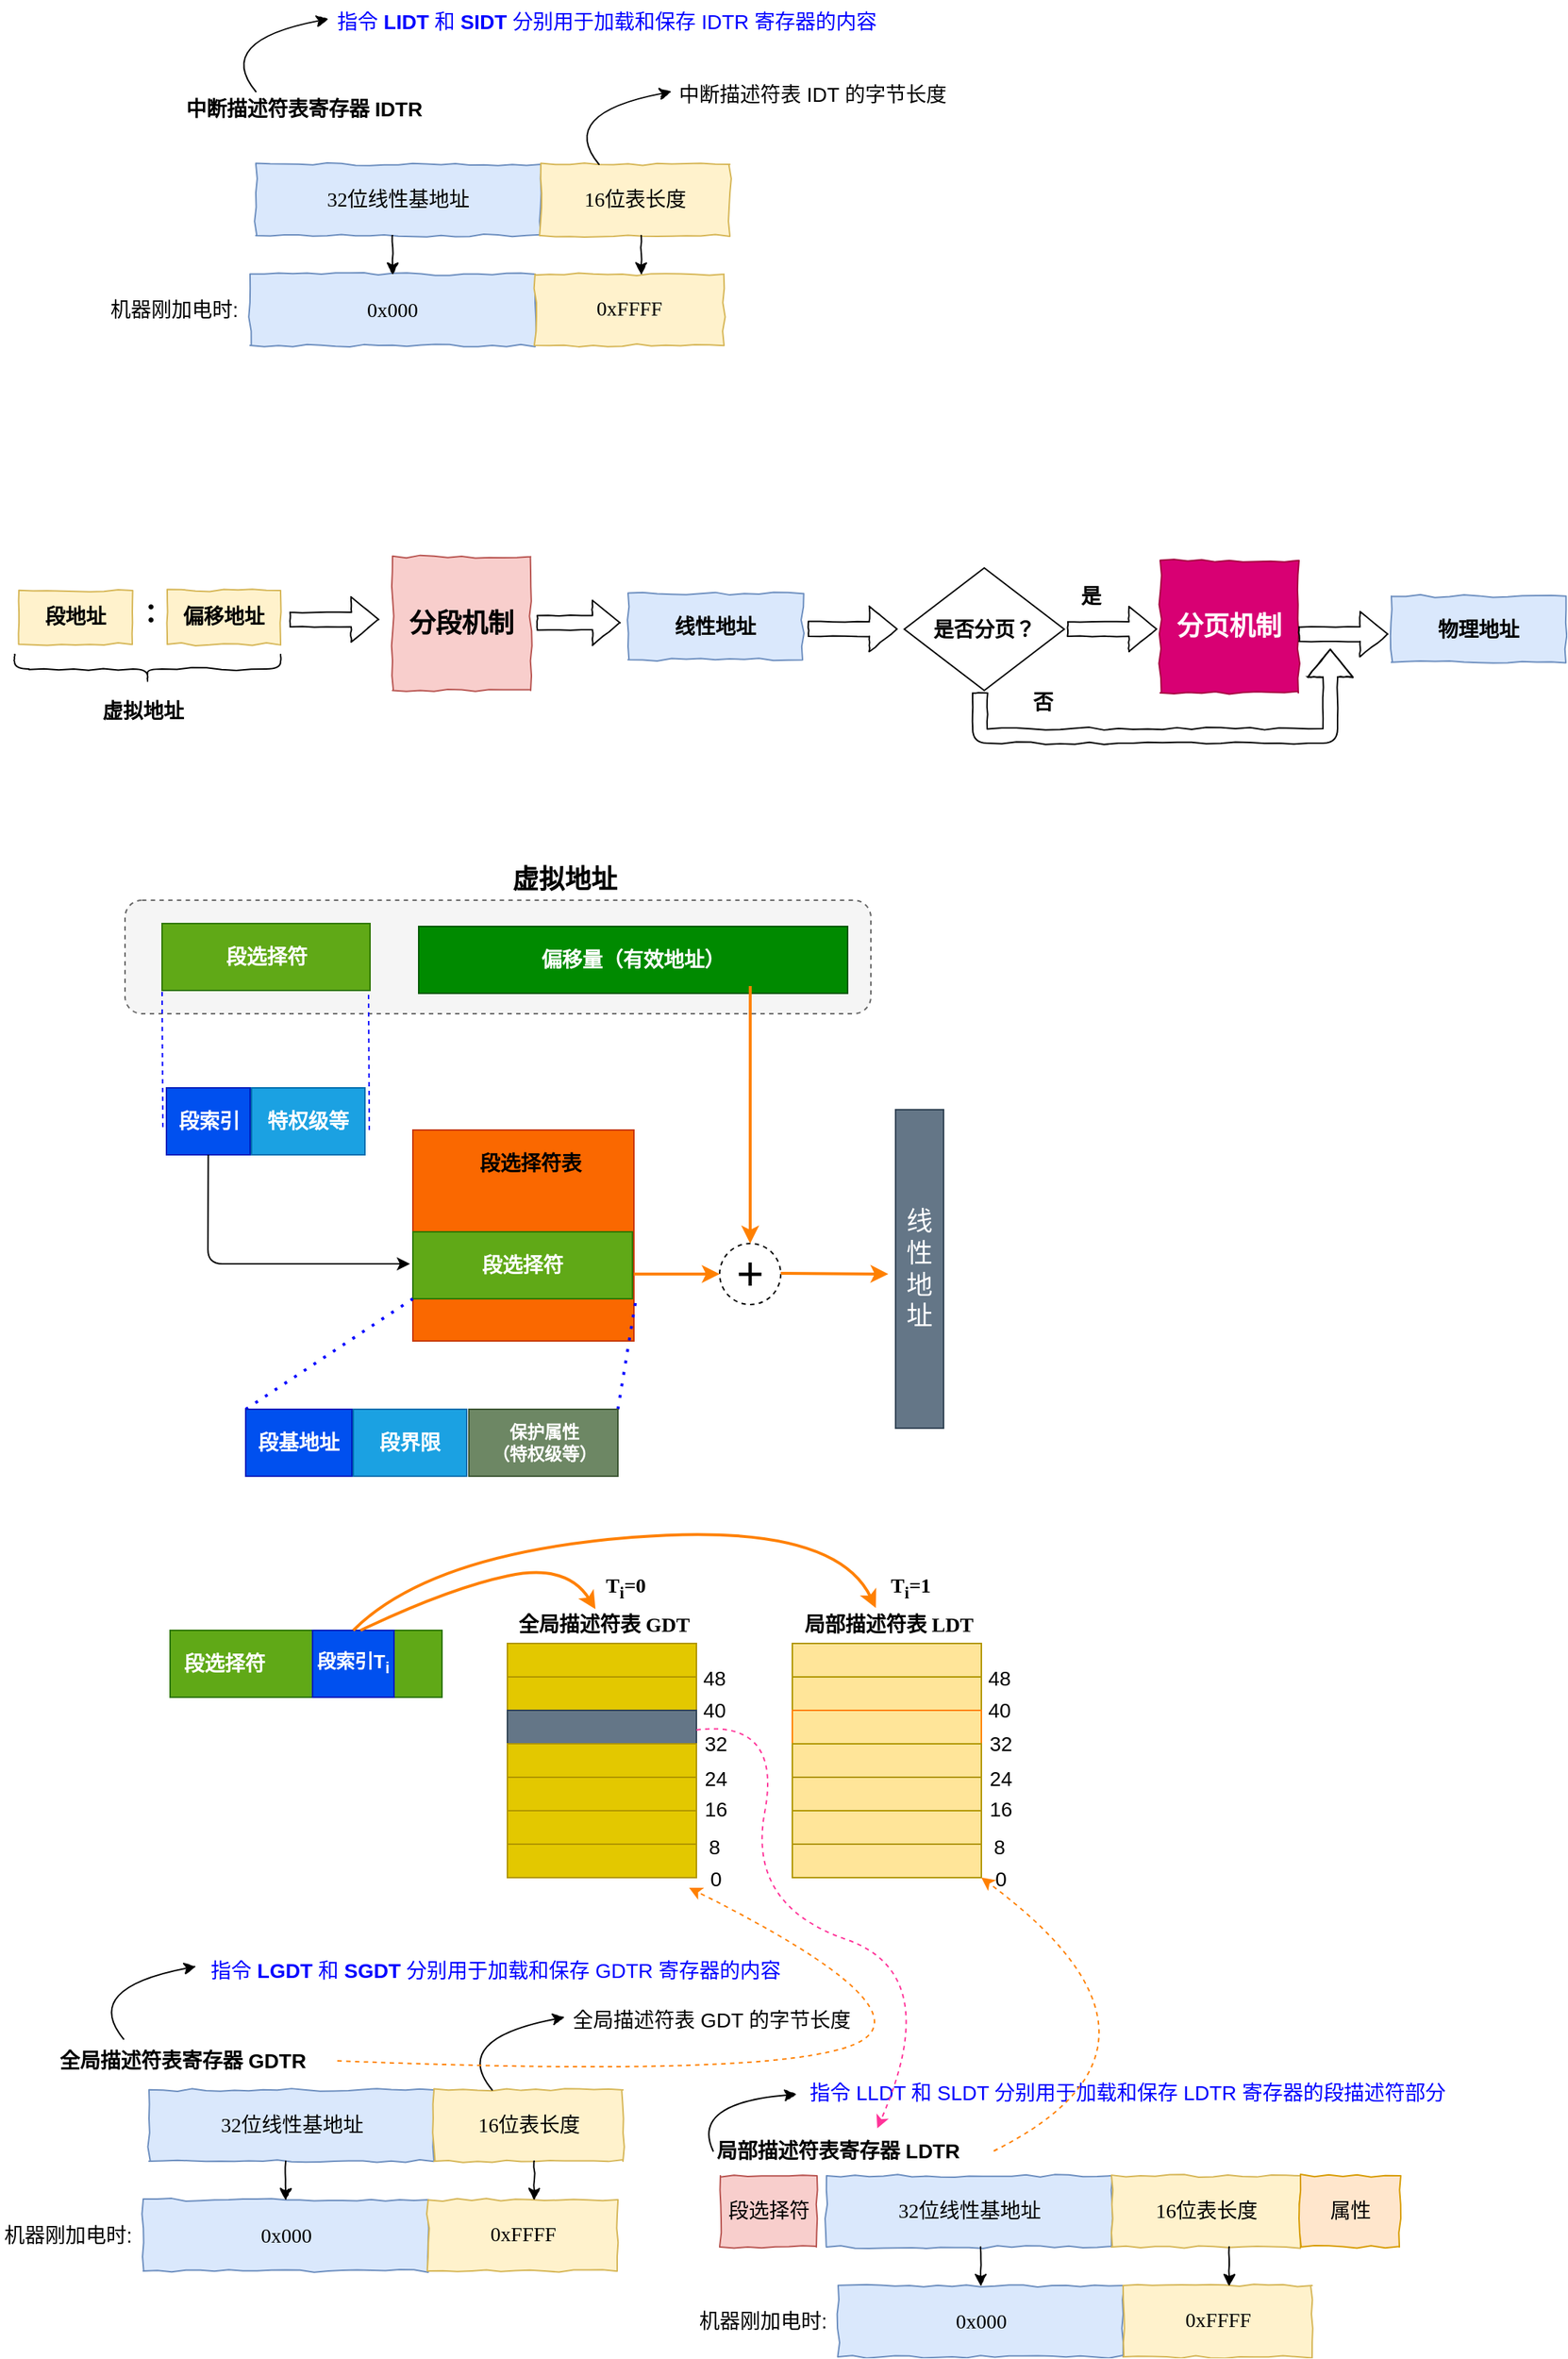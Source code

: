 <mxfile version="17.4.2" type="device" pages="4"><diagram id="fW_q-VKaLqbJGG6nzsyR" name="分页与分段"><mxGraphModel dx="1424" dy="646" grid="0" gridSize="10" guides="1" tooltips="1" connect="1" arrows="1" fold="1" page="0" pageScale="1" pageWidth="827" pageHeight="1169" background="none" math="0" shadow="0"><root><mxCell id="0"/><mxCell id="1" parent="0"/><mxCell id="64InBYgFEIuavAzQq1JB-12" value="&lt;font style=&quot;font-size: 14px&quot; face=&quot;Comic Sans MS&quot;&gt;32位线性基地址&lt;/font&gt;" style="rounded=0;whiteSpace=wrap;html=1;fillColor=#dae8fc;strokeColor=#6c8ebf;comic=1;" parent="1" vertex="1"><mxGeometry x="166" y="413" width="196" height="49" as="geometry"/></mxCell><mxCell id="64InBYgFEIuavAzQq1JB-13" value="&lt;span style=&quot;font-size: 14px&quot;&gt;&lt;b&gt;中断描述符表寄存器 IDTR&lt;/b&gt;&lt;/span&gt;" style="text;whiteSpace=wrap;html=1;" parent="1" vertex="1"><mxGeometry x="116" y="360" width="193" height="30" as="geometry"/></mxCell><mxCell id="64InBYgFEIuavAzQq1JB-14" value="&lt;font style=&quot;font-size: 14px&quot; face=&quot;Comic Sans MS&quot;&gt;16位表长度&lt;/font&gt;" style="rounded=0;whiteSpace=wrap;html=1;fillColor=#fff2cc;strokeColor=#d6b656;comic=1;" parent="1" vertex="1"><mxGeometry x="362" y="413" width="130" height="49" as="geometry"/></mxCell><mxCell id="64InBYgFEIuavAzQq1JB-15" value="" style="endArrow=classic;html=1;curved=1;comic=1;" parent="1" edge="1"><mxGeometry width="50" height="50" relative="1" as="geometry"><mxPoint x="402" y="413" as="sourcePoint"/><mxPoint x="452" y="363" as="targetPoint"/><Array as="points"><mxPoint x="373" y="378"/></Array></mxGeometry></mxCell><mxCell id="64InBYgFEIuavAzQq1JB-16" value="&lt;font style=&quot;font-size: 14px&quot;&gt;中断描述符表 IDT 的字节长度&lt;/font&gt;" style="text;whiteSpace=wrap;html=1;" parent="1" vertex="1"><mxGeometry x="455" y="350" width="243" height="34" as="geometry"/></mxCell><mxCell id="64InBYgFEIuavAzQq1JB-17" value="&lt;span style=&quot;font-size: 14px&quot;&gt;&lt;font face=&quot;Comic Sans MS&quot;&gt;0x000&lt;/font&gt;&lt;/span&gt;" style="rounded=0;whiteSpace=wrap;html=1;fillColor=#dae8fc;strokeColor=#6c8ebf;comic=1;" parent="1" vertex="1"><mxGeometry x="162" y="488.5" width="196" height="49" as="geometry"/></mxCell><mxCell id="64InBYgFEIuavAzQq1JB-18" value="&lt;font style=&quot;font-size: 14px&quot; face=&quot;Comic Sans MS&quot;&gt;0xFFFF&lt;/font&gt;" style="rounded=0;whiteSpace=wrap;html=1;fillColor=#fff2cc;strokeColor=#d6b656;comic=1;" parent="1" vertex="1"><mxGeometry x="358" y="488.5" width="130" height="49" as="geometry"/></mxCell><mxCell id="64InBYgFEIuavAzQq1JB-19" value="&lt;font style=&quot;font-size: 14px&quot;&gt;机器刚加电时:&amp;nbsp;&lt;/font&gt;" style="text;whiteSpace=wrap;html=1;" parent="1" vertex="1"><mxGeometry x="64" y="498" width="98" height="30" as="geometry"/></mxCell><mxCell id="64InBYgFEIuavAzQq1JB-20" value="&lt;font color=&quot;#0000ff&quot;&gt;&lt;span style=&quot;font-size: 14px&quot;&gt;指令 &lt;b&gt;LIDT&lt;/b&gt; 和 &lt;b&gt;SIDT &lt;/b&gt;分别用于加载和保存 IDTR 寄存器的内容&lt;/span&gt;&lt;/font&gt;" style="text;whiteSpace=wrap;html=1;" parent="1" vertex="1"><mxGeometry x="220" y="300" width="465" height="30" as="geometry"/></mxCell><mxCell id="64InBYgFEIuavAzQq1JB-21" value="" style="endArrow=classic;html=1;comic=1;" parent="1" edge="1"><mxGeometry width="50" height="50" relative="1" as="geometry"><mxPoint x="260" y="462" as="sourcePoint"/><mxPoint x="260" y="489" as="targetPoint"/></mxGeometry></mxCell><mxCell id="64InBYgFEIuavAzQq1JB-22" value="" style="endArrow=classic;html=1;comic=1;" parent="1" edge="1"><mxGeometry width="50" height="50" relative="1" as="geometry"><mxPoint x="431" y="462" as="sourcePoint"/><mxPoint x="431" y="489" as="targetPoint"/></mxGeometry></mxCell><mxCell id="64InBYgFEIuavAzQq1JB-24" value="" style="endArrow=classic;html=1;curved=1;comic=1;" parent="1" edge="1"><mxGeometry width="50" height="50" relative="1" as="geometry"><mxPoint x="166" y="363" as="sourcePoint"/><mxPoint x="216" y="313" as="targetPoint"/><Array as="points"><mxPoint x="137" y="328"/></Array></mxGeometry></mxCell><mxCell id="64InBYgFEIuavAzQq1JB-25" value="&lt;font face=&quot;Comic Sans MS&quot; style=&quot;font-size: 14px&quot;&gt;&lt;b&gt;段地址&lt;/b&gt;&lt;/font&gt;" style="rounded=0;whiteSpace=wrap;html=1;fillColor=#fff2cc;strokeColor=#d6b656;comic=1;" parent="1" vertex="1"><mxGeometry x="3" y="706" width="78" height="37" as="geometry"/></mxCell><mxCell id="64InBYgFEIuavAzQq1JB-26" value="&lt;font face=&quot;Comic Sans MS&quot; style=&quot;font-size: 14px&quot;&gt;&lt;b&gt;偏移地址&lt;/b&gt;&lt;/font&gt;" style="rounded=0;whiteSpace=wrap;html=1;fillColor=#fff2cc;strokeColor=#d6b656;comic=1;" parent="1" vertex="1"><mxGeometry x="105" y="706" width="78" height="37" as="geometry"/></mxCell><mxCell id="64InBYgFEIuavAzQq1JB-27" value="&lt;b&gt;&lt;font style=&quot;font-size: 18px&quot;&gt;：&lt;/font&gt;&lt;/b&gt;" style="text;html=1;align=center;verticalAlign=middle;resizable=0;points=[];autosize=1;comic=1;" parent="1" vertex="1"><mxGeometry x="79" y="713.5" width="28" height="19" as="geometry"/></mxCell><mxCell id="64InBYgFEIuavAzQq1JB-28" value="" style="shape=curlyBracket;whiteSpace=wrap;html=1;rounded=1;rotation=-90;comic=1;" parent="1" vertex="1"><mxGeometry x="81.5" y="668.5" width="20" height="183" as="geometry"/></mxCell><mxCell id="64InBYgFEIuavAzQq1JB-30" value="&lt;font face=&quot;Comic Sans MS&quot; style=&quot;font-size: 14px&quot;&gt;&lt;b&gt;虚拟地址&lt;/b&gt;&lt;/font&gt;" style="text;html=1;align=center;verticalAlign=middle;resizable=0;points=[];autosize=1;comic=1;" parent="1" vertex="1"><mxGeometry x="55" y="781" width="66" height="18" as="geometry"/></mxCell><mxCell id="64InBYgFEIuavAzQq1JB-31" value="" style="shape=flexArrow;endArrow=classic;html=1;comic=1;" parent="1" edge="1"><mxGeometry width="50" height="50" relative="1" as="geometry"><mxPoint x="189" y="726" as="sourcePoint"/><mxPoint x="251" y="726" as="targetPoint"/></mxGeometry></mxCell><mxCell id="64InBYgFEIuavAzQq1JB-32" value="&lt;font style=&quot;font-size: 18px&quot;&gt;&lt;b&gt;分段机制&lt;/b&gt;&lt;/font&gt;" style="rounded=0;whiteSpace=wrap;html=1;fillColor=#f8cecc;strokeColor=#b85450;comic=1;" parent="1" vertex="1"><mxGeometry x="260" y="682.75" width="95" height="92" as="geometry"/></mxCell><mxCell id="64InBYgFEIuavAzQq1JB-33" value="" style="shape=flexArrow;endArrow=classic;html=1;comic=1;" parent="1" edge="1"><mxGeometry width="50" height="50" relative="1" as="geometry"><mxPoint x="359" y="728.25" as="sourcePoint"/><mxPoint x="417" y="728.25" as="targetPoint"/></mxGeometry></mxCell><mxCell id="64InBYgFEIuavAzQq1JB-34" value="&lt;font style=&quot;font-size: 14px&quot;&gt;&lt;b&gt;线性地址&lt;/b&gt;&lt;/font&gt;" style="rounded=0;whiteSpace=wrap;html=1;fillColor=#dae8fc;strokeColor=#6c8ebf;comic=1;" parent="1" vertex="1"><mxGeometry x="422" y="708.13" width="120" height="45.5" as="geometry"/></mxCell><mxCell id="64InBYgFEIuavAzQq1JB-35" value="&lt;font style=&quot;font-size: 14px&quot;&gt;&lt;b&gt;是否分页？&lt;/b&gt;&lt;/font&gt;" style="rhombus;whiteSpace=wrap;html=1;" parent="1" vertex="1"><mxGeometry x="612" y="690.5" width="110" height="84.25" as="geometry"/></mxCell><mxCell id="64InBYgFEIuavAzQq1JB-37" value="" style="shape=flexArrow;endArrow=classic;html=1;comic=1;" parent="1" edge="1"><mxGeometry width="50" height="50" relative="1" as="geometry"><mxPoint x="545.5" y="732.5" as="sourcePoint"/><mxPoint x="607.5" y="732.5" as="targetPoint"/></mxGeometry></mxCell><mxCell id="64InBYgFEIuavAzQq1JB-38" value="" style="shape=flexArrow;endArrow=classic;html=1;comic=1;" parent="1" edge="1"><mxGeometry width="50" height="50" relative="1" as="geometry"><mxPoint x="724" y="732.5" as="sourcePoint"/><mxPoint x="786" y="732.5" as="targetPoint"/></mxGeometry></mxCell><mxCell id="64InBYgFEIuavAzQq1JB-39" value="&lt;font face=&quot;Comic Sans MS&quot; style=&quot;font-size: 14px&quot;&gt;&lt;b&gt;是&lt;/b&gt;&lt;/font&gt;" style="text;html=1;align=center;verticalAlign=middle;resizable=0;points=[];autosize=1;comic=1;" parent="1" vertex="1"><mxGeometry x="728" y="702" width="24" height="18" as="geometry"/></mxCell><mxCell id="64InBYgFEIuavAzQq1JB-40" value="&lt;font style=&quot;font-size: 18px&quot;&gt;&lt;b&gt;分页机制&lt;/b&gt;&lt;/font&gt;" style="rounded=0;whiteSpace=wrap;html=1;fillColor=#d80073;strokeColor=#A50040;comic=1;fontColor=#ffffff;" parent="1" vertex="1"><mxGeometry x="788" y="685.38" width="95" height="91" as="geometry"/></mxCell><mxCell id="64InBYgFEIuavAzQq1JB-41" value="&lt;font style=&quot;font-size: 14px&quot;&gt;&lt;b&gt;物理地址&lt;/b&gt;&lt;/font&gt;" style="rounded=0;whiteSpace=wrap;html=1;fillColor=#dae8fc;strokeColor=#6c8ebf;comic=1;" parent="1" vertex="1"><mxGeometry x="947" y="709.88" width="120" height="45.5" as="geometry"/></mxCell><mxCell id="64InBYgFEIuavAzQq1JB-42" value="" style="shape=flexArrow;endArrow=classic;html=1;comic=1;" parent="1" edge="1"><mxGeometry width="50" height="50" relative="1" as="geometry"><mxPoint x="883" y="736" as="sourcePoint"/><mxPoint x="945" y="736" as="targetPoint"/></mxGeometry></mxCell><mxCell id="64InBYgFEIuavAzQq1JB-43" value="" style="shape=flexArrow;endArrow=classic;html=1;comic=1;" parent="1" edge="1"><mxGeometry width="50" height="50" relative="1" as="geometry"><mxPoint x="664" y="776" as="sourcePoint"/><mxPoint x="905" y="746" as="targetPoint"/><Array as="points"><mxPoint x="664" y="806"/><mxPoint x="905" y="806"/></Array></mxGeometry></mxCell><mxCell id="64InBYgFEIuavAzQq1JB-44" value="&lt;font face=&quot;Comic Sans MS&quot; style=&quot;font-size: 14px&quot;&gt;&lt;b&gt;否&lt;/b&gt;&lt;/font&gt;" style="text;html=1;align=center;verticalAlign=middle;resizable=0;points=[];autosize=1;comic=1;" parent="1" vertex="1"><mxGeometry x="695" y="774.75" width="24" height="18" as="geometry"/></mxCell><mxCell id="64InBYgFEIuavAzQq1JB-47" value="" style="rounded=1;whiteSpace=wrap;html=1;dashed=1;fillColor=#f5f5f5;strokeColor=#666666;fontColor=#333333;" parent="1" vertex="1"><mxGeometry x="76" y="919" width="513" height="78" as="geometry"/></mxCell><mxCell id="64InBYgFEIuavAzQq1JB-48" value="&lt;font face=&quot;Comic Sans MS&quot; style=&quot;font-size: 18px&quot;&gt;&lt;b&gt;虚拟地址&lt;/b&gt;&lt;/font&gt;" style="text;html=1;align=center;verticalAlign=middle;resizable=0;points=[];autosize=1;comic=1;" parent="1" vertex="1"><mxGeometry x="337" y="895" width="82" height="20" as="geometry"/></mxCell><mxCell id="64InBYgFEIuavAzQq1JB-49" value="&lt;font style=&quot;font-size: 14px&quot;&gt;&lt;b&gt;段选择符&lt;/b&gt;&lt;/font&gt;" style="rounded=0;whiteSpace=wrap;html=1;fillColor=#60a917;strokeColor=#2D7600;fontColor=#ffffff;" parent="1" vertex="1"><mxGeometry x="101.5" y="935" width="143" height="46" as="geometry"/></mxCell><mxCell id="64InBYgFEIuavAzQq1JB-50" value="&lt;span style=&quot;font-size: 14px&quot;&gt;&lt;b&gt;偏移量（有效地址）&lt;/b&gt;&lt;/span&gt;" style="rounded=0;whiteSpace=wrap;html=1;fillColor=#008a00;strokeColor=#005700;fontColor=#ffffff;" parent="1" vertex="1"><mxGeometry x="278" y="937" width="295" height="46" as="geometry"/></mxCell><mxCell id="64InBYgFEIuavAzQq1JB-51" value="" style="endArrow=none;html=1;entryX=0;entryY=1;entryDx=0;entryDy=0;dashed=1;strokeColor=#0000FF;" parent="1" target="64InBYgFEIuavAzQq1JB-49" edge="1"><mxGeometry width="50" height="50" relative="1" as="geometry"><mxPoint x="102" y="1075" as="sourcePoint"/><mxPoint x="116" y="1025" as="targetPoint"/></mxGeometry></mxCell><mxCell id="64InBYgFEIuavAzQq1JB-52" value="" style="endArrow=none;html=1;entryX=0;entryY=1;entryDx=0;entryDy=0;dashed=1;strokeColor=#0000FF;" parent="1" edge="1"><mxGeometry width="50" height="50" relative="1" as="geometry"><mxPoint x="244" y="1077" as="sourcePoint"/><mxPoint x="243.5" y="983" as="targetPoint"/></mxGeometry></mxCell><mxCell id="64InBYgFEIuavAzQq1JB-53" value="&lt;font style=&quot;font-size: 14px&quot;&gt;&lt;b&gt;段索引&lt;/b&gt;&lt;/font&gt;" style="rounded=0;whiteSpace=wrap;html=1;fillColor=#0050ef;strokeColor=#001DBC;fontColor=#ffffff;" parent="1" vertex="1"><mxGeometry x="104.5" y="1048" width="57.5" height="46" as="geometry"/></mxCell><mxCell id="64InBYgFEIuavAzQq1JB-54" value="&lt;font style=&quot;font-size: 14px&quot;&gt;&lt;b&gt;特权级等&lt;/b&gt;&lt;/font&gt;" style="rounded=0;whiteSpace=wrap;html=1;fillColor=#1ba1e2;strokeColor=#006EAF;fontColor=#ffffff;" parent="1" vertex="1"><mxGeometry x="163" y="1048" width="78" height="46" as="geometry"/></mxCell><mxCell id="64InBYgFEIuavAzQq1JB-55" value="" style="endArrow=classic;html=1;exitX=0.5;exitY=1;exitDx=0;exitDy=0;" parent="1" source="64InBYgFEIuavAzQq1JB-53" edge="1"><mxGeometry width="50" height="50" relative="1" as="geometry"><mxPoint x="143" y="1119" as="sourcePoint"/><mxPoint x="272" y="1169" as="targetPoint"/><Array as="points"><mxPoint x="133" y="1169"/></Array></mxGeometry></mxCell><mxCell id="64InBYgFEIuavAzQq1JB-56" value="" style="rounded=0;whiteSpace=wrap;html=1;fillColor=#fa6800;strokeColor=#C73500;fontColor=#ffffff;" parent="1" vertex="1"><mxGeometry x="274" y="1077" width="152" height="145" as="geometry"/></mxCell><mxCell id="64InBYgFEIuavAzQq1JB-57" value="&lt;b style=&quot;font-family: &amp;#34;helvetica&amp;#34; ; font-size: 14px ; font-style: normal ; letter-spacing: normal ; text-align: center ; text-indent: 0px ; text-transform: none ; word-spacing: 0px&quot;&gt;段选择符表&lt;/b&gt;" style="text;whiteSpace=wrap;html=1;" parent="1" vertex="1"><mxGeometry x="318.0" y="1085.0" width="76" height="28" as="geometry"/></mxCell><mxCell id="64InBYgFEIuavAzQq1JB-58" value="&lt;font style=&quot;font-size: 14px&quot;&gt;&lt;b&gt;段选择符&lt;/b&gt;&lt;/font&gt;" style="rounded=0;whiteSpace=wrap;html=1;fillColor=#60a917;strokeColor=#2D7600;fontColor=#ffffff;" parent="1" vertex="1"><mxGeometry x="274" y="1147" width="151" height="46" as="geometry"/></mxCell><mxCell id="64InBYgFEIuavAzQq1JB-59" value="" style="endArrow=none;dashed=1;html=1;dashPattern=1 3;strokeWidth=2;strokeColor=#0000FF;exitX=1;exitY=0;exitDx=0;exitDy=0;" parent="1" source="64InBYgFEIuavAzQq1JB-63" edge="1"><mxGeometry width="50" height="50" relative="1" as="geometry"><mxPoint x="338" y="1263" as="sourcePoint"/><mxPoint x="427.5" y="1193" as="targetPoint"/></mxGeometry></mxCell><mxCell id="64InBYgFEIuavAzQq1JB-60" value="" style="endArrow=none;dashed=1;html=1;dashPattern=1 3;strokeWidth=2;strokeColor=#0000FF;exitX=0;exitY=0;exitDx=0;exitDy=0;" parent="1" source="64InBYgFEIuavAzQq1JB-61" edge="1"><mxGeometry width="50" height="50" relative="1" as="geometry"><mxPoint x="125" y="1254" as="sourcePoint"/><mxPoint x="274" y="1193" as="targetPoint"/></mxGeometry></mxCell><mxCell id="64InBYgFEIuavAzQq1JB-61" value="&lt;font style=&quot;font-size: 14px&quot;&gt;&lt;b&gt;段基地址&lt;/b&gt;&lt;/font&gt;" style="rounded=0;whiteSpace=wrap;html=1;fillColor=#0050ef;strokeColor=#001DBC;fontColor=#ffffff;" parent="1" vertex="1"><mxGeometry x="159" y="1269" width="73" height="46" as="geometry"/></mxCell><mxCell id="64InBYgFEIuavAzQq1JB-62" value="&lt;span style=&quot;font-size: 14px&quot;&gt;&lt;b&gt;段界限&lt;/b&gt;&lt;/span&gt;" style="rounded=0;whiteSpace=wrap;html=1;fillColor=#1ba1e2;strokeColor=#006EAF;fontColor=#ffffff;" parent="1" vertex="1"><mxGeometry x="233" y="1269" width="78" height="46" as="geometry"/></mxCell><mxCell id="64InBYgFEIuavAzQq1JB-63" value="&lt;font style=&quot;font-size: 12px&quot;&gt;&lt;b&gt;保护属性&lt;/b&gt;&lt;br&gt;&lt;/font&gt;&lt;div&gt;&lt;b&gt;&lt;font style=&quot;font-size: 12px&quot;&gt;（特权&lt;/font&gt;&lt;/b&gt;&lt;b&gt;级等）&lt;/b&gt;&lt;/div&gt;" style="rounded=0;whiteSpace=wrap;html=1;fillColor=#6d8764;strokeColor=#3A5431;fontColor=#ffffff;" parent="1" vertex="1"><mxGeometry x="312.5" y="1269" width="102.5" height="46" as="geometry"/></mxCell><mxCell id="64InBYgFEIuavAzQq1JB-64" value="&lt;font style=&quot;font-size: 32px&quot;&gt;+&lt;/font&gt;" style="ellipse;whiteSpace=wrap;html=1;aspect=fixed;rounded=1;dashed=1;" parent="1" vertex="1"><mxGeometry x="485" y="1155" width="42" height="42" as="geometry"/></mxCell><mxCell id="64InBYgFEIuavAzQq1JB-65" value="" style="endArrow=classic;html=1;entryX=0.5;entryY=0;entryDx=0;entryDy=0;exitX=0.773;exitY=0.891;exitDx=0;exitDy=0;exitPerimeter=0;strokeColor=#FF8000;strokeWidth=2;" parent="1" source="64InBYgFEIuavAzQq1JB-50" target="64InBYgFEIuavAzQq1JB-64" edge="1"><mxGeometry width="50" height="50" relative="1" as="geometry"><mxPoint x="520" y="1083" as="sourcePoint"/><mxPoint x="570" y="1033" as="targetPoint"/></mxGeometry></mxCell><mxCell id="64InBYgFEIuavAzQq1JB-66" value="" style="endArrow=classic;html=1;exitX=1;exitY=0.683;exitDx=0;exitDy=0;exitPerimeter=0;strokeColor=#FF8000;strokeWidth=2;entryX=0;entryY=0.5;entryDx=0;entryDy=0;" parent="1" source="64InBYgFEIuavAzQq1JB-56" target="64InBYgFEIuavAzQq1JB-64" edge="1"><mxGeometry width="50" height="50" relative="1" as="geometry"><mxPoint x="536.035" y="1089.996" as="sourcePoint"/><mxPoint x="481" y="1176" as="targetPoint"/></mxGeometry></mxCell><mxCell id="64InBYgFEIuavAzQq1JB-67" value="" style="endArrow=classic;html=1;exitX=1;exitY=0.683;exitDx=0;exitDy=0;exitPerimeter=0;strokeColor=#FF8000;strokeWidth=2;" parent="1" edge="1"><mxGeometry width="50" height="50" relative="1" as="geometry"><mxPoint x="527" y="1175.535" as="sourcePoint"/><mxPoint x="601" y="1176" as="targetPoint"/></mxGeometry></mxCell><mxCell id="64InBYgFEIuavAzQq1JB-68" value="&lt;font style=&quot;font-size: 18px&quot;&gt;线性地址&lt;/font&gt;" style="rounded=0;whiteSpace=wrap;html=1;fillColor=#647687;strokeColor=#314354;fontColor=#ffffff;" parent="1" vertex="1"><mxGeometry x="606" y="1063" width="33" height="219" as="geometry"/></mxCell><mxCell id="64InBYgFEIuavAzQq1JB-69" value="" style="rounded=0;whiteSpace=wrap;html=1;fillColor=#60a917;strokeColor=#2D7600;fontColor=#ffffff;" parent="1" vertex="1"><mxGeometry x="107" y="1421" width="187" height="46" as="geometry"/></mxCell><mxCell id="64InBYgFEIuavAzQq1JB-70" value="&lt;b style=&quot;color: rgb(255 , 255 , 255) ; font-size: 14px&quot;&gt;段选择符&lt;/b&gt;" style="text;html=1;align=center;verticalAlign=middle;resizable=0;points=[];autosize=1;" parent="1" vertex="1"><mxGeometry x="111" y="1435" width="66" height="18" as="geometry"/></mxCell><mxCell id="64InBYgFEIuavAzQq1JB-71" value="&lt;font size=&quot;1&quot;&gt;&lt;b style=&quot;font-size: 13px&quot;&gt;段索引T&lt;sub&gt;i&lt;/sub&gt;&lt;/b&gt;&lt;/font&gt;" style="rounded=0;whiteSpace=wrap;html=1;fillColor=#0050ef;strokeColor=#001DBC;fontColor=#ffffff;" parent="1" vertex="1"><mxGeometry x="205" y="1421" width="56" height="46" as="geometry"/></mxCell><mxCell id="64InBYgFEIuavAzQq1JB-73" value="" style="rounded=0;whiteSpace=wrap;html=1;fillColor=#e3c800;strokeColor=#B09500;fontColor=#ffffff;" parent="1" vertex="1"><mxGeometry x="339" y="1453" width="130" height="23" as="geometry"/></mxCell><mxCell id="64InBYgFEIuavAzQq1JB-74" value="" style="rounded=0;whiteSpace=wrap;html=1;fillColor=#647687;strokeColor=#314354;fontColor=#ffffff;" parent="1" vertex="1"><mxGeometry x="339" y="1476" width="130" height="23" as="geometry"/></mxCell><mxCell id="64InBYgFEIuavAzQq1JB-75" value="" style="rounded=0;whiteSpace=wrap;html=1;fillColor=#e3c800;strokeColor=#B09500;fontColor=#ffffff;" parent="1" vertex="1"><mxGeometry x="339" y="1499" width="130" height="23" as="geometry"/></mxCell><mxCell id="64InBYgFEIuavAzQq1JB-76" value="" style="rounded=0;whiteSpace=wrap;html=1;fillColor=#e3c800;strokeColor=#B09500;fontColor=#ffffff;" parent="1" vertex="1"><mxGeometry x="339" y="1522" width="130" height="23" as="geometry"/></mxCell><mxCell id="64InBYgFEIuavAzQq1JB-77" value="" style="rounded=0;whiteSpace=wrap;html=1;fillColor=#e3c800;strokeColor=#B09500;fontColor=#ffffff;" parent="1" vertex="1"><mxGeometry x="339" y="1545" width="130" height="23" as="geometry"/></mxCell><mxCell id="64InBYgFEIuavAzQq1JB-78" value="" style="rounded=0;whiteSpace=wrap;html=1;fillColor=#e3c800;strokeColor=#B09500;fontColor=#ffffff;" parent="1" vertex="1"><mxGeometry x="339" y="1568" width="130" height="23" as="geometry"/></mxCell><mxCell id="64InBYgFEIuavAzQq1JB-79" value="&lt;font style=&quot;font-size: 14px&quot;&gt;0&lt;/font&gt;" style="text;html=1;align=center;verticalAlign=middle;resizable=0;points=[];autosize=1;" parent="1" vertex="1"><mxGeometry x="473" y="1583" width="18" height="18" as="geometry"/></mxCell><mxCell id="64InBYgFEIuavAzQq1JB-80" value="&lt;font style=&quot;font-size: 14px&quot;&gt;8&lt;/font&gt;" style="text;html=1;align=center;verticalAlign=middle;resizable=0;points=[];autosize=1;" parent="1" vertex="1"><mxGeometry x="472" y="1561" width="18" height="18" as="geometry"/></mxCell><mxCell id="64InBYgFEIuavAzQq1JB-81" value="&lt;font style=&quot;font-size: 14px&quot;&gt;16&lt;/font&gt;" style="text;html=1;align=center;verticalAlign=middle;resizable=0;points=[];autosize=1;" parent="1" vertex="1"><mxGeometry x="469" y="1535" width="25" height="18" as="geometry"/></mxCell><mxCell id="64InBYgFEIuavAzQq1JB-82" value="&lt;font style=&quot;font-size: 14px&quot;&gt;24&lt;/font&gt;" style="text;html=1;align=center;verticalAlign=middle;resizable=0;points=[];autosize=1;" parent="1" vertex="1"><mxGeometry x="469" y="1514" width="25" height="18" as="geometry"/></mxCell><mxCell id="64InBYgFEIuavAzQq1JB-83" value="&lt;font style=&quot;font-size: 14px&quot;&gt;32&lt;/font&gt;" style="text;html=1;align=center;verticalAlign=middle;resizable=0;points=[];autosize=1;" parent="1" vertex="1"><mxGeometry x="469" y="1490" width="25" height="18" as="geometry"/></mxCell><mxCell id="64InBYgFEIuavAzQq1JB-84" value="&lt;font style=&quot;font-size: 14px&quot;&gt;40&lt;/font&gt;" style="text;html=1;align=center;verticalAlign=middle;resizable=0;points=[];autosize=1;" parent="1" vertex="1"><mxGeometry x="468.5" y="1467" width="25" height="18" as="geometry"/></mxCell><mxCell id="64InBYgFEIuavAzQq1JB-85" value="" style="rounded=0;whiteSpace=wrap;html=1;fillColor=#e3c800;strokeColor=#B09500;fontColor=#ffffff;" parent="1" vertex="1"><mxGeometry x="339" y="1430" width="130" height="23" as="geometry"/></mxCell><mxCell id="64InBYgFEIuavAzQq1JB-86" value="&lt;font style=&quot;font-size: 14px&quot;&gt;48&lt;/font&gt;" style="text;html=1;align=center;verticalAlign=middle;resizable=0;points=[];autosize=1;" parent="1" vertex="1"><mxGeometry x="468.5" y="1445" width="25" height="18" as="geometry"/></mxCell><mxCell id="64InBYgFEIuavAzQq1JB-88" value="" style="endArrow=classic;html=1;strokeColor=#FF8000;strokeWidth=2;curved=1;entryX=-0.01;entryY=1.155;entryDx=0;entryDy=0;entryPerimeter=0;" parent="1" target="64InBYgFEIuavAzQq1JB-89" edge="1"><mxGeometry width="50" height="50" relative="1" as="geometry"><mxPoint x="238" y="1421" as="sourcePoint"/><mxPoint x="409" y="1413" as="targetPoint"/><Array as="points"><mxPoint x="299" y="1392"/><mxPoint x="380" y="1375"/></Array></mxGeometry></mxCell><mxCell id="64InBYgFEIuavAzQq1JB-89" value="&lt;font face=&quot;Comic Sans MS&quot;&gt;&lt;span style=&quot;font-size: 14px&quot;&gt;&lt;b&gt;T&lt;sub&gt;i&lt;/sub&gt;=0&lt;/b&gt;&lt;/span&gt;&lt;/font&gt;" style="text;html=1;align=center;verticalAlign=middle;resizable=0;points=[];autosize=1;comic=1;" parent="1" vertex="1"><mxGeometry x="400" y="1381" width="40" height="22" as="geometry"/></mxCell><mxCell id="64InBYgFEIuavAzQq1JB-90" value="&lt;font face=&quot;Comic Sans MS&quot;&gt;&lt;span style=&quot;font-size: 14px&quot;&gt;&lt;b&gt;全局描述符表 GDT&lt;/b&gt;&lt;/span&gt;&lt;/font&gt;" style="text;html=1;align=center;verticalAlign=middle;resizable=0;points=[];autosize=1;comic=1;" parent="1" vertex="1"><mxGeometry x="340" y="1409" width="129" height="18" as="geometry"/></mxCell><mxCell id="64InBYgFEIuavAzQq1JB-92" value="" style="rounded=0;whiteSpace=wrap;html=1;strokeColor=#B09500;fontColor=#ffffff;fillColor=#FFE599;" parent="1" vertex="1"><mxGeometry x="535" y="1453" width="130" height="23" as="geometry"/></mxCell><mxCell id="64InBYgFEIuavAzQq1JB-93" value="" style="rounded=0;whiteSpace=wrap;html=1;fontColor=#ffffff;fillColor=#FFE599;strokeColor=#FF8000;" parent="1" vertex="1"><mxGeometry x="535" y="1476" width="130" height="23" as="geometry"/></mxCell><mxCell id="64InBYgFEIuavAzQq1JB-94" value="" style="rounded=0;whiteSpace=wrap;html=1;strokeColor=#B09500;fontColor=#ffffff;fillColor=#FFE599;" parent="1" vertex="1"><mxGeometry x="535" y="1499" width="130" height="23" as="geometry"/></mxCell><mxCell id="64InBYgFEIuavAzQq1JB-95" value="" style="rounded=0;whiteSpace=wrap;html=1;strokeColor=#B09500;fontColor=#ffffff;fillColor=#FFE599;" parent="1" vertex="1"><mxGeometry x="535" y="1522" width="130" height="23" as="geometry"/></mxCell><mxCell id="64InBYgFEIuavAzQq1JB-96" value="" style="rounded=0;whiteSpace=wrap;html=1;strokeColor=#B09500;fontColor=#ffffff;fillColor=#FFE599;" parent="1" vertex="1"><mxGeometry x="535" y="1545" width="130" height="23" as="geometry"/></mxCell><mxCell id="64InBYgFEIuavAzQq1JB-97" value="" style="rounded=0;whiteSpace=wrap;html=1;strokeColor=#B09500;fontColor=#ffffff;fillColor=#FFE599;" parent="1" vertex="1"><mxGeometry x="535" y="1568" width="130" height="23" as="geometry"/></mxCell><mxCell id="64InBYgFEIuavAzQq1JB-98" value="&lt;font style=&quot;font-size: 14px&quot;&gt;0&lt;/font&gt;" style="text;html=1;align=center;verticalAlign=middle;resizable=0;points=[];autosize=1;" parent="1" vertex="1"><mxGeometry x="669" y="1583" width="18" height="18" as="geometry"/></mxCell><mxCell id="64InBYgFEIuavAzQq1JB-99" value="&lt;font style=&quot;font-size: 14px&quot;&gt;8&lt;/font&gt;" style="text;html=1;align=center;verticalAlign=middle;resizable=0;points=[];autosize=1;" parent="1" vertex="1"><mxGeometry x="668" y="1561" width="18" height="18" as="geometry"/></mxCell><mxCell id="64InBYgFEIuavAzQq1JB-100" value="&lt;font style=&quot;font-size: 14px&quot;&gt;16&lt;/font&gt;" style="text;html=1;align=center;verticalAlign=middle;resizable=0;points=[];autosize=1;" parent="1" vertex="1"><mxGeometry x="665" y="1535" width="25" height="18" as="geometry"/></mxCell><mxCell id="64InBYgFEIuavAzQq1JB-101" value="&lt;font style=&quot;font-size: 14px&quot;&gt;24&lt;/font&gt;" style="text;html=1;align=center;verticalAlign=middle;resizable=0;points=[];autosize=1;" parent="1" vertex="1"><mxGeometry x="665" y="1514" width="25" height="18" as="geometry"/></mxCell><mxCell id="64InBYgFEIuavAzQq1JB-102" value="&lt;font style=&quot;font-size: 14px&quot;&gt;32&lt;/font&gt;" style="text;html=1;align=center;verticalAlign=middle;resizable=0;points=[];autosize=1;" parent="1" vertex="1"><mxGeometry x="665" y="1490" width="25" height="18" as="geometry"/></mxCell><mxCell id="64InBYgFEIuavAzQq1JB-103" value="&lt;font style=&quot;font-size: 14px&quot;&gt;40&lt;/font&gt;" style="text;html=1;align=center;verticalAlign=middle;resizable=0;points=[];autosize=1;" parent="1" vertex="1"><mxGeometry x="664.5" y="1467" width="25" height="18" as="geometry"/></mxCell><mxCell id="64InBYgFEIuavAzQq1JB-104" value="" style="rounded=0;whiteSpace=wrap;html=1;strokeColor=#B09500;fontColor=#ffffff;fillColor=#FFE599;" parent="1" vertex="1"><mxGeometry x="535" y="1430" width="130" height="23" as="geometry"/></mxCell><mxCell id="64InBYgFEIuavAzQq1JB-105" value="&lt;font style=&quot;font-size: 14px&quot;&gt;48&lt;/font&gt;" style="text;html=1;align=center;verticalAlign=middle;resizable=0;points=[];autosize=1;" parent="1" vertex="1"><mxGeometry x="664.5" y="1445" width="25" height="18" as="geometry"/></mxCell><mxCell id="64InBYgFEIuavAzQq1JB-106" value="&lt;font face=&quot;Comic Sans MS&quot;&gt;&lt;span style=&quot;font-size: 14px&quot;&gt;&lt;b&gt;T&lt;sub&gt;i&lt;/sub&gt;=1&lt;/b&gt;&lt;/span&gt;&lt;/font&gt;" style="text;html=1;align=center;verticalAlign=middle;resizable=0;points=[];autosize=1;comic=1;" parent="1" vertex="1"><mxGeometry x="596" y="1381" width="40" height="22" as="geometry"/></mxCell><mxCell id="64InBYgFEIuavAzQq1JB-107" value="&lt;font face=&quot;Comic Sans MS&quot;&gt;&lt;span style=&quot;font-size: 14px&quot;&gt;&lt;b&gt;局部描述符表 LDT&lt;/b&gt;&lt;/span&gt;&lt;/font&gt;" style="text;html=1;align=center;verticalAlign=middle;resizable=0;points=[];autosize=1;comic=1;" parent="1" vertex="1"><mxGeometry x="537" y="1409" width="128" height="18" as="geometry"/></mxCell><mxCell id="64InBYgFEIuavAzQq1JB-108" value="" style="endArrow=classic;html=1;strokeColor=#FF8000;strokeWidth=2;curved=1;exitX=0.5;exitY=0;exitDx=0;exitDy=0;entryX=-0.09;entryY=1.118;entryDx=0;entryDy=0;entryPerimeter=0;" parent="1" source="64InBYgFEIuavAzQq1JB-71" target="64InBYgFEIuavAzQq1JB-106" edge="1"><mxGeometry width="50" height="50" relative="1" as="geometry"><mxPoint x="434.4" y="1405" as="sourcePoint"/><mxPoint x="596" y="1390" as="targetPoint"/><Array as="points"><mxPoint x="286" y="1368"/><mxPoint x="564" y="1346"/></Array></mxGeometry></mxCell><mxCell id="64InBYgFEIuavAzQq1JB-109" value="&lt;font style=&quot;font-size: 14px&quot; face=&quot;Comic Sans MS&quot;&gt;32位线性基地址&lt;/font&gt;" style="rounded=0;whiteSpace=wrap;html=1;fillColor=#dae8fc;strokeColor=#6c8ebf;comic=1;" parent="1" vertex="1"><mxGeometry x="92.5" y="1737" width="196" height="49" as="geometry"/></mxCell><mxCell id="64InBYgFEIuavAzQq1JB-110" value="&lt;font style=&quot;font-size: 14px&quot;&gt;&lt;b&gt;全局描述符表寄存器 GDTR&lt;/b&gt;&lt;/font&gt;" style="text;whiteSpace=wrap;html=1;" parent="1" vertex="1"><mxGeometry x="29" y="1702" width="193" height="30" as="geometry"/></mxCell><mxCell id="64InBYgFEIuavAzQq1JB-111" value="&lt;font style=&quot;font-size: 14px&quot; face=&quot;Comic Sans MS&quot;&gt;16位表长度&lt;/font&gt;" style="rounded=0;whiteSpace=wrap;html=1;fillColor=#fff2cc;strokeColor=#d6b656;comic=1;" parent="1" vertex="1"><mxGeometry x="288.5" y="1737" width="130" height="49" as="geometry"/></mxCell><mxCell id="64InBYgFEIuavAzQq1JB-112" value="" style="endArrow=classic;html=1;curved=1;comic=1;" parent="1" edge="1"><mxGeometry width="50" height="50" relative="1" as="geometry"><mxPoint x="328.5" y="1737" as="sourcePoint"/><mxPoint x="378.5" y="1687" as="targetPoint"/><Array as="points"><mxPoint x="299.5" y="1702"/></Array></mxGeometry></mxCell><mxCell id="64InBYgFEIuavAzQq1JB-113" value="&lt;font style=&quot;font-size: 14px&quot;&gt;全局描述符表 GDT 的字节长度&lt;/font&gt;" style="text;whiteSpace=wrap;html=1;" parent="1" vertex="1"><mxGeometry x="381.5" y="1674" width="243" height="34" as="geometry"/></mxCell><mxCell id="64InBYgFEIuavAzQq1JB-114" value="&lt;span style=&quot;font-size: 14px&quot;&gt;&lt;font face=&quot;Comic Sans MS&quot;&gt;0x000&lt;/font&gt;&lt;/span&gt;" style="rounded=0;whiteSpace=wrap;html=1;fillColor=#dae8fc;strokeColor=#6c8ebf;comic=1;" parent="1" vertex="1"><mxGeometry x="88.5" y="1812.5" width="196" height="49" as="geometry"/></mxCell><mxCell id="64InBYgFEIuavAzQq1JB-115" value="&lt;font style=&quot;font-size: 14px&quot; face=&quot;Comic Sans MS&quot;&gt;0xFFFF&lt;/font&gt;" style="rounded=0;whiteSpace=wrap;html=1;fillColor=#fff2cc;strokeColor=#d6b656;comic=1;" parent="1" vertex="1"><mxGeometry x="284.5" y="1812.5" width="130" height="49" as="geometry"/></mxCell><mxCell id="64InBYgFEIuavAzQq1JB-116" value="&lt;font style=&quot;font-size: 14px&quot;&gt;机器刚加电时:&amp;nbsp;&lt;/font&gt;" style="text;whiteSpace=wrap;html=1;" parent="1" vertex="1"><mxGeometry x="-9.5" y="1822" width="98" height="30" as="geometry"/></mxCell><mxCell id="64InBYgFEIuavAzQq1JB-117" value="&lt;div&gt;&lt;font color=&quot;#0000ff&quot;&gt;&lt;span style=&quot;font-size: 14px&quot;&gt;指令 &lt;b&gt;LGDT &lt;/b&gt;和 &lt;b&gt;SGDT&lt;/b&gt; 分别&lt;/span&gt;&lt;span style=&quot;font-size: 14px&quot;&gt;用于加载和保存 GDTR 寄存器的内容&lt;/span&gt;&lt;/font&gt;&lt;/div&gt;" style="text;whiteSpace=wrap;html=1;" parent="1" vertex="1"><mxGeometry x="133" y="1640" width="465" height="30" as="geometry"/></mxCell><mxCell id="64InBYgFEIuavAzQq1JB-118" value="" style="endArrow=classic;html=1;comic=1;" parent="1" edge="1"><mxGeometry width="50" height="50" relative="1" as="geometry"><mxPoint x="186.5" y="1786" as="sourcePoint"/><mxPoint x="186.5" y="1813" as="targetPoint"/></mxGeometry></mxCell><mxCell id="64InBYgFEIuavAzQq1JB-119" value="" style="endArrow=classic;html=1;comic=1;" parent="1" edge="1"><mxGeometry width="50" height="50" relative="1" as="geometry"><mxPoint x="357.5" y="1786" as="sourcePoint"/><mxPoint x="357.5" y="1813" as="targetPoint"/></mxGeometry></mxCell><mxCell id="64InBYgFEIuavAzQq1JB-120" value="" style="endArrow=classic;html=1;curved=1;comic=1;" parent="1" edge="1"><mxGeometry width="50" height="50" relative="1" as="geometry"><mxPoint x="75" y="1702" as="sourcePoint"/><mxPoint x="125" y="1652" as="targetPoint"/><Array as="points"><mxPoint x="46" y="1667"/></Array></mxGeometry></mxCell><mxCell id="64InBYgFEIuavAzQq1JB-121" value="" style="endArrow=classic;html=1;strokeColor=#FF8000;strokeWidth=1;dashed=1;curved=1;exitX=1;exitY=0.5;exitDx=0;exitDy=0;" parent="1" source="64InBYgFEIuavAzQq1JB-110" edge="1"><mxGeometry width="50" height="50" relative="1" as="geometry"><mxPoint x="394" y="1721" as="sourcePoint"/><mxPoint x="464" y="1598" as="targetPoint"/><Array as="points"><mxPoint x="524" y="1729"/><mxPoint x="632" y="1682"/></Array></mxGeometry></mxCell><mxCell id="64InBYgFEIuavAzQq1JB-122" value="&lt;font style=&quot;font-size: 14px&quot; face=&quot;Comic Sans MS&quot;&gt;32位线性基地址&lt;/font&gt;" style="rounded=0;whiteSpace=wrap;html=1;fillColor=#dae8fc;strokeColor=#6c8ebf;comic=1;" parent="1" vertex="1"><mxGeometry x="558.5" y="1796" width="196" height="49" as="geometry"/></mxCell><mxCell id="64InBYgFEIuavAzQq1JB-123" value="&lt;font style=&quot;font-size: 14px&quot; face=&quot;Comic Sans MS&quot;&gt;16位表长度&lt;/font&gt;" style="rounded=0;whiteSpace=wrap;html=1;fillColor=#fff2cc;strokeColor=#d6b656;comic=1;" parent="1" vertex="1"><mxGeometry x="754.5" y="1796" width="130" height="49" as="geometry"/></mxCell><mxCell id="64InBYgFEIuavAzQq1JB-124" value="&lt;font face=&quot;Comic Sans MS&quot;&gt;&lt;span style=&quot;font-size: 14px&quot;&gt;属性&lt;/span&gt;&lt;/font&gt;" style="rounded=0;whiteSpace=wrap;html=1;fillColor=#ffe6cc;strokeColor=#d79b00;comic=1;" parent="1" vertex="1"><mxGeometry x="884.5" y="1796" width="68" height="49" as="geometry"/></mxCell><mxCell id="64InBYgFEIuavAzQq1JB-125" value="&lt;font style=&quot;font-size: 14px&quot; face=&quot;Comic Sans MS&quot;&gt;段选择符&lt;/font&gt;" style="rounded=0;whiteSpace=wrap;html=1;fillColor=#f8cecc;strokeColor=#b85450;comic=1;" parent="1" vertex="1"><mxGeometry x="485.5" y="1796" width="66" height="49" as="geometry"/></mxCell><mxCell id="64InBYgFEIuavAzQq1JB-126" value="&lt;span style=&quot;font-size: 14px&quot;&gt;&lt;font face=&quot;Comic Sans MS&quot;&gt;0x000&lt;/font&gt;&lt;/span&gt;" style="rounded=0;whiteSpace=wrap;html=1;fillColor=#dae8fc;strokeColor=#6c8ebf;comic=1;" parent="1" vertex="1"><mxGeometry x="566.5" y="1871.5" width="196" height="49" as="geometry"/></mxCell><mxCell id="64InBYgFEIuavAzQq1JB-127" value="&lt;font style=&quot;font-size: 14px&quot; face=&quot;Comic Sans MS&quot;&gt;0xFFFF&lt;/font&gt;" style="rounded=0;whiteSpace=wrap;html=1;fillColor=#fff2cc;strokeColor=#d6b656;comic=1;" parent="1" vertex="1"><mxGeometry x="762.5" y="1871.5" width="130" height="49" as="geometry"/></mxCell><mxCell id="64InBYgFEIuavAzQq1JB-128" value="&lt;font style=&quot;font-size: 14px&quot;&gt;机器刚加电时:&amp;nbsp;&lt;/font&gt;" style="text;whiteSpace=wrap;html=1;" parent="1" vertex="1"><mxGeometry x="468.5" y="1881" width="98" height="30" as="geometry"/></mxCell><mxCell id="64InBYgFEIuavAzQq1JB-129" value="" style="endArrow=classic;html=1;comic=1;" parent="1" edge="1"><mxGeometry width="50" height="50" relative="1" as="geometry"><mxPoint x="664.5" y="1845" as="sourcePoint"/><mxPoint x="664.5" y="1872" as="targetPoint"/></mxGeometry></mxCell><mxCell id="64InBYgFEIuavAzQq1JB-130" value="" style="endArrow=classic;html=1;comic=1;" parent="1" edge="1"><mxGeometry width="50" height="50" relative="1" as="geometry"><mxPoint x="835.5" y="1845" as="sourcePoint"/><mxPoint x="835.5" y="1872" as="targetPoint"/></mxGeometry></mxCell><mxCell id="64InBYgFEIuavAzQq1JB-131" value="&lt;font style=&quot;font-size: 14px&quot;&gt;&lt;b&gt;局部描述符表寄存器 LDTR&lt;/b&gt;&lt;/font&gt;" style="text;whiteSpace=wrap;html=1;" parent="1" vertex="1"><mxGeometry x="480.5" y="1764" width="193" height="30" as="geometry"/></mxCell><mxCell id="64InBYgFEIuavAzQq1JB-132" value="&lt;div&gt;&lt;font color=&quot;#0000ff&quot;&gt;&lt;span style=&quot;font-size: 14px&quot;&gt;指令&amp;nbsp;&lt;/span&gt;&lt;/font&gt;&lt;span style=&quot;font-size: 14px ; color: rgb(0 , 0 , 255)&quot;&gt;LLDT 和 SLDT 分别用于加载和保存 LDTR 寄存器的段描述符部分&lt;/span&gt;&lt;/div&gt;" style="text;whiteSpace=wrap;html=1;" parent="1" vertex="1"><mxGeometry x="545" y="1724" width="450.5" height="30" as="geometry"/></mxCell><mxCell id="64InBYgFEIuavAzQq1JB-133" value="" style="endArrow=classic;html=1;curved=1;comic=1;exitX=0;exitY=0.5;exitDx=0;exitDy=0;" parent="1" source="64InBYgFEIuavAzQq1JB-131" edge="1"><mxGeometry width="50" height="50" relative="1" as="geometry"><mxPoint x="571" y="1754" as="sourcePoint"/><mxPoint x="538" y="1740" as="targetPoint"/><Array as="points"><mxPoint x="465" y="1746"/></Array></mxGeometry></mxCell><mxCell id="64InBYgFEIuavAzQq1JB-134" value="" style="endArrow=classic;html=1;dashed=1;strokeColor=#FF8000;strokeWidth=1;exitX=1;exitY=0.5;exitDx=0;exitDy=0;entryX=1;entryY=1;entryDx=0;entryDy=0;curved=1;" parent="1" source="64InBYgFEIuavAzQq1JB-131" target="64InBYgFEIuavAzQq1JB-97" edge="1"><mxGeometry width="50" height="50" relative="1" as="geometry"><mxPoint x="691" y="1690" as="sourcePoint"/><mxPoint x="741" y="1640" as="targetPoint"/><Array as="points"><mxPoint x="820" y="1706"/></Array></mxGeometry></mxCell><mxCell id="64InBYgFEIuavAzQq1JB-135" value="" style="endArrow=classic;html=1;dashed=1;strokeWidth=1;entryX=0.585;entryY=-0.02;entryDx=0;entryDy=0;entryPerimeter=0;curved=1;strokeColor=#FF3399;" parent="1" target="64InBYgFEIuavAzQq1JB-131" edge="1"><mxGeometry width="50" height="50" relative="1" as="geometry"><mxPoint x="469" y="1489.5" as="sourcePoint"/><mxPoint x="519" y="1439.5" as="targetPoint"/><Array as="points"><mxPoint x="528" y="1482"/><mxPoint x="504" y="1610"/><mxPoint x="640" y="1657"/></Array></mxGeometry></mxCell></root></mxGraphModel></diagram><diagram id="Eb2rNDshAhJq1WLy7TnB" name="中断"><mxGraphModel dx="1424" dy="646" grid="0" gridSize="10" guides="1" tooltips="1" connect="1" arrows="1" fold="1" page="0" pageScale="1" pageWidth="827" pageHeight="1169" math="0" shadow="0"><root><mxCell id="_UjZmhQwn3K-cjV47YXD-0"/><mxCell id="_UjZmhQwn3K-cjV47YXD-1" parent="_UjZmhQwn3K-cjV47YXD-0"/><mxCell id="_UjZmhQwn3K-cjV47YXD-5" value="" style="edgeStyle=orthogonalEdgeStyle;rounded=0;orthogonalLoop=1;jettySize=auto;html=1;" parent="_UjZmhQwn3K-cjV47YXD-1" source="_UjZmhQwn3K-cjV47YXD-3" target="_UjZmhQwn3K-cjV47YXD-4" edge="1"><mxGeometry relative="1" as="geometry"/></mxCell><mxCell id="_UjZmhQwn3K-cjV47YXD-3" value="&lt;font style=&quot;font-size: 18px&quot;&gt;中断源&lt;/font&gt;" style="rounded=1;whiteSpace=wrap;html=1;fillColor=#fff2cc;strokeColor=#d6b656;" parent="_UjZmhQwn3K-cjV47YXD-1" vertex="1"><mxGeometry x="-31" y="192" width="120" height="60" as="geometry"/></mxCell><mxCell id="_UjZmhQwn3K-cjV47YXD-4" value="&lt;font face=&quot;Comic Sans MS&quot; style=&quot;font-size: 18px&quot;&gt;中断向量&lt;/font&gt;" style="rounded=1;whiteSpace=wrap;html=1;fillColor=#ffe6cc;strokeColor=#d79b00;" parent="_UjZmhQwn3K-cjV47YXD-1" vertex="1"><mxGeometry x="166.5" y="192" width="120" height="60" as="geometry"/></mxCell><mxCell id="_UjZmhQwn3K-cjV47YXD-6" value="&lt;font style=&quot;font-size: 18px&quot;&gt;产生&lt;/font&gt;" style="text;html=1;resizable=0;points=[];autosize=1;align=left;verticalAlign=top;spacingTop=-4;" parent="_UjZmhQwn3K-cjV47YXD-1" vertex="1"><mxGeometry x="110" y="192" width="46" height="15" as="geometry"/></mxCell><mxCell id="_UjZmhQwn3K-cjV47YXD-7" value="" style="rounded=0;whiteSpace=wrap;html=1;fillColor=#60a917;strokeColor=#2D7600;fontColor=#ffffff;" parent="_UjZmhQwn3K-cjV47YXD-1" vertex="1"><mxGeometry x="368" y="162" width="134" height="179" as="geometry"/></mxCell><mxCell id="_UjZmhQwn3K-cjV47YXD-9" value="&lt;font style=&quot;font-size: 18px&quot; color=&quot;#ffffff&quot;&gt;中断描述符表&lt;/font&gt;" style="text;html=1;resizable=0;points=[];autosize=1;align=left;verticalAlign=top;spacingTop=-4;" parent="_UjZmhQwn3K-cjV47YXD-1" vertex="1"><mxGeometry x="376" y="177" width="118" height="15" as="geometry"/></mxCell><mxCell id="_UjZmhQwn3K-cjV47YXD-10" value="&lt;font style=&quot;font-size: 14px&quot;&gt;门描述符&lt;/font&gt;" style="rounded=0;whiteSpace=wrap;html=1;fillColor=#647687;strokeColor=#314354;fontColor=#ffffff;" parent="_UjZmhQwn3K-cjV47YXD-1" vertex="1"><mxGeometry x="376" y="208" width="118" height="28" as="geometry"/></mxCell><mxCell id="_UjZmhQwn3K-cjV47YXD-11" value="" style="edgeStyle=orthogonalEdgeStyle;rounded=0;orthogonalLoop=1;jettySize=auto;html=1;" parent="_UjZmhQwn3K-cjV47YXD-1" edge="1"><mxGeometry relative="1" as="geometry"><mxPoint x="494" y="222" as="sourcePoint"/><mxPoint x="574" y="222" as="targetPoint"/></mxGeometry></mxCell><mxCell id="_UjZmhQwn3K-cjV47YXD-12" value="&lt;font face=&quot;Comic Sans MS&quot; style=&quot;font-size: 18px&quot;&gt;中断处理程序&lt;/font&gt;" style="rounded=1;whiteSpace=wrap;html=1;fillColor=#d80073;strokeColor=#A50040;fontColor=#ffffff;" parent="_UjZmhQwn3K-cjV47YXD-1" vertex="1"><mxGeometry x="578" y="185" width="120" height="88" as="geometry"/></mxCell><mxCell id="_UjZmhQwn3K-cjV47YXD-13" value="" style="edgeStyle=orthogonalEdgeStyle;rounded=0;orthogonalLoop=1;jettySize=auto;html=1;" parent="_UjZmhQwn3K-cjV47YXD-1" target="_UjZmhQwn3K-cjV47YXD-10" edge="1"><mxGeometry relative="1" as="geometry"><mxPoint x="288" y="222" as="sourcePoint"/><mxPoint x="368" y="221" as="targetPoint"/></mxGeometry></mxCell><mxCell id="_UjZmhQwn3K-cjV47YXD-14" value="&lt;font style=&quot;font-size: 18px&quot;&gt;对应&lt;/font&gt;" style="text;html=1;resizable=0;points=[];autosize=1;align=left;verticalAlign=top;spacingTop=-4;" parent="_UjZmhQwn3K-cjV47YXD-1" vertex="1"><mxGeometry x="308" y="193" width="46" height="15" as="geometry"/></mxCell><mxCell id="_UjZmhQwn3K-cjV47YXD-15" value="&lt;span style=&quot;font-size: 18px&quot;&gt;找到&lt;/span&gt;" style="text;html=1;resizable=0;points=[];autosize=1;align=left;verticalAlign=top;spacingTop=-4;" parent="_UjZmhQwn3K-cjV47YXD-1" vertex="1"><mxGeometry x="516.5" y="195.5" width="46" height="15" as="geometry"/></mxCell><mxCell id="_UjZmhQwn3K-cjV47YXD-18" value="&lt;span style=&quot;font-family: &amp;#34;comic sans ms&amp;#34; ; font-size: 18px ; white-space: normal&quot;&gt;32 位的表基地址&lt;/span&gt;" style="rounded=0;whiteSpace=wrap;html=1;fillColor=#76608a;strokeColor=#432D57;fontColor=#ffffff;" parent="_UjZmhQwn3K-cjV47YXD-1" vertex="1"><mxGeometry x="29" y="563" width="344" height="60" as="geometry"/></mxCell><mxCell id="_UjZmhQwn3K-cjV47YXD-19" value="&lt;span style=&quot;font-family: &amp;#34;comic sans ms&amp;#34; ; font-size: 18px ; white-space: normal&quot;&gt;16 位的表界限&lt;/span&gt;" style="rounded=0;whiteSpace=wrap;html=1;fillColor=#1ba1e2;strokeColor=#006EAF;fontColor=#ffffff;" parent="_UjZmhQwn3K-cjV47YXD-1" vertex="1"><mxGeometry x="373" y="563" width="175" height="60" as="geometry"/></mxCell><mxCell id="_UjZmhQwn3K-cjV47YXD-20" value="&lt;font style=&quot;font-size: 18px&quot;&gt;47&lt;/font&gt;" style="text;html=1;resizable=0;points=[];autosize=1;align=left;verticalAlign=top;spacingTop=-4;" parent="_UjZmhQwn3K-cjV47YXD-1" vertex="1"><mxGeometry x="6" y="536" width="30" height="15" as="geometry"/></mxCell><mxCell id="_UjZmhQwn3K-cjV47YXD-21" value="&lt;font style=&quot;font-size: 18px&quot;&gt;16&lt;/font&gt;" style="text;html=1;resizable=0;points=[];autosize=1;align=left;verticalAlign=top;spacingTop=-4;" parent="_UjZmhQwn3K-cjV47YXD-1" vertex="1"><mxGeometry x="346" y="536" width="30" height="15" as="geometry"/></mxCell><mxCell id="_UjZmhQwn3K-cjV47YXD-22" value="&lt;font style=&quot;font-size: 18px&quot;&gt;15&lt;/font&gt;" style="text;html=1;resizable=0;points=[];autosize=1;align=left;verticalAlign=top;spacingTop=-4;" parent="_UjZmhQwn3K-cjV47YXD-1" vertex="1"><mxGeometry x="373" y="536" width="30" height="15" as="geometry"/></mxCell><mxCell id="_UjZmhQwn3K-cjV47YXD-23" value="&lt;font style=&quot;font-size: 18px&quot;&gt;0&lt;/font&gt;" style="text;html=1;resizable=0;points=[];autosize=1;align=left;verticalAlign=top;spacingTop=-4;" parent="_UjZmhQwn3K-cjV47YXD-1" vertex="1"><mxGeometry x="524.5" y="536" width="20" height="15" as="geometry"/></mxCell><mxCell id="_UjZmhQwn3K-cjV47YXD-24" value="&lt;font face=&quot;Comic Sans MS&quot;&gt;&lt;span style=&quot;font-size: 18px&quot;&gt;中断描述符表寄存嚣IDTR&lt;/span&gt;&lt;/font&gt;" style="text;html=1;" parent="_UjZmhQwn3K-cjV47YXD-1" vertex="1"><mxGeometry x="211.3" y="630.4" width="75" height="28" as="geometry"/></mxCell></root></mxGraphModel></diagram><diagram id="-RmxQv-iTRlzSqkIgs_Z" name="芯片启动"><mxGraphModel dx="1424" dy="646" grid="0" gridSize="10" guides="1" tooltips="1" connect="1" arrows="1" fold="1" page="0" pageScale="1" pageWidth="827" pageHeight="1169" math="0" shadow="0"><root><mxCell id="eUe75k60uiqGF_2UGK0q-0"/><mxCell id="eUe75k60uiqGF_2UGK0q-1" parent="eUe75k60uiqGF_2UGK0q-0"/><mxCell id="eUe75k60uiqGF_2UGK0q-4" value="" style="edgeStyle=orthogonalEdgeStyle;rounded=0;orthogonalLoop=1;jettySize=auto;html=1;" parent="eUe75k60uiqGF_2UGK0q-1" source="eUe75k60uiqGF_2UGK0q-2" target="eUe75k60uiqGF_2UGK0q-3" edge="1"><mxGeometry relative="1" as="geometry"/></mxCell><mxCell id="eUe75k60uiqGF_2UGK0q-2" value="&lt;font style=&quot;font-size: 18px&quot;&gt;BL1&lt;br&gt;&lt;/font&gt;" style="rounded=0;whiteSpace=wrap;html=1;fillColor=#dae8fc;strokeColor=#6c8ebf;" parent="eUe75k60uiqGF_2UGK0q-1" vertex="1"><mxGeometry x="-183" y="320" width="120" height="60" as="geometry"/></mxCell><mxCell id="eUe75k60uiqGF_2UGK0q-3" value="&lt;font style=&quot;font-size: 18px&quot;&gt;BL2&lt;/font&gt;" style="rounded=0;whiteSpace=wrap;html=1;fillColor=#dae8fc;strokeColor=#6c8ebf;" parent="eUe75k60uiqGF_2UGK0q-1" vertex="1"><mxGeometry x="17" y="320" width="120" height="60" as="geometry"/></mxCell><mxCell id="eUe75k60uiqGF_2UGK0q-5" value="" style="edgeStyle=orthogonalEdgeStyle;rounded=0;orthogonalLoop=1;jettySize=auto;html=1;" parent="eUe75k60uiqGF_2UGK0q-1" edge="1"><mxGeometry relative="1" as="geometry"><mxPoint x="139" y="347" as="sourcePoint"/><mxPoint x="217" y="279" as="targetPoint"/><Array as="points"><mxPoint x="181" y="347"/><mxPoint x="181" y="279"/><mxPoint x="217" y="279"/></Array></mxGeometry></mxCell><mxCell id="eUe75k60uiqGF_2UGK0q-6" value="" style="edgeStyle=orthogonalEdgeStyle;rounded=0;orthogonalLoop=1;jettySize=auto;html=1;" parent="eUe75k60uiqGF_2UGK0q-1" edge="1"><mxGeometry relative="1" as="geometry"><mxPoint x="138.5" y="347" as="sourcePoint"/><mxPoint x="217" y="406" as="targetPoint"/><Array as="points"><mxPoint x="180.5" y="347"/><mxPoint x="180.5" y="406"/><mxPoint x="216.5" y="406"/></Array></mxGeometry></mxCell><mxCell id="eUe75k60uiqGF_2UGK0q-7" value="" style="endArrow=classic;html=1;" parent="eUe75k60uiqGF_2UGK0q-1" edge="1"><mxGeometry width="50" height="50" relative="1" as="geometry"><mxPoint x="139.5" y="346.5" as="sourcePoint"/><mxPoint x="217" y="347" as="targetPoint"/></mxGeometry></mxCell><mxCell id="eUe75k60uiqGF_2UGK0q-8" value="&lt;font style=&quot;font-size: 18px&quot;&gt;BL31&lt;/font&gt;" style="rounded=0;whiteSpace=wrap;html=1;fillColor=#d5e8d4;strokeColor=#82b366;" parent="eUe75k60uiqGF_2UGK0q-1" vertex="1"><mxGeometry x="220" y="251" width="120" height="60" as="geometry"/></mxCell><mxCell id="eUe75k60uiqGF_2UGK0q-9" value="&lt;font style=&quot;font-size: 18px&quot;&gt;BL32&lt;/font&gt;" style="rounded=0;whiteSpace=wrap;html=1;fillColor=#d5e8d4;strokeColor=#82b366;" parent="eUe75k60uiqGF_2UGK0q-1" vertex="1"><mxGeometry x="220" y="320" width="120" height="60" as="geometry"/></mxCell><mxCell id="eUe75k60uiqGF_2UGK0q-10" value="&lt;font style=&quot;font-size: 18px&quot;&gt;BL33&lt;/font&gt;" style="rounded=0;whiteSpace=wrap;html=1;fillColor=#d5e8d4;strokeColor=#82b366;" parent="eUe75k60uiqGF_2UGK0q-1" vertex="1"><mxGeometry x="220" y="387.5" width="120" height="60" as="geometry"/></mxCell><mxCell id="eUe75k60uiqGF_2UGK0q-13" value="" style="edgeStyle=orthogonalEdgeStyle;rounded=0;orthogonalLoop=1;jettySize=auto;html=1;" parent="eUe75k60uiqGF_2UGK0q-1" source="eUe75k60uiqGF_2UGK0q-11" target="eUe75k60uiqGF_2UGK0q-12" edge="1"><mxGeometry relative="1" as="geometry"/></mxCell><mxCell id="eUe75k60uiqGF_2UGK0q-11" value="&lt;font style=&quot;font-size: 18px&quot;&gt;BL1（EL3)&lt;br&gt;&lt;/font&gt;" style="rounded=0;whiteSpace=wrap;html=1;fillColor=#dae8fc;strokeColor=#6c8ebf;" parent="eUe75k60uiqGF_2UGK0q-1" vertex="1"><mxGeometry x="-279" y="688" width="108" height="31" as="geometry"/></mxCell><mxCell id="eUe75k60uiqGF_2UGK0q-12" value="&lt;font style=&quot;font-size: 18px&quot;&gt;BL2（S-EL1)&lt;br&gt;&lt;/font&gt;" style="rounded=0;whiteSpace=wrap;html=1;fillColor=#dae8fc;strokeColor=#6c8ebf;" parent="eUe75k60uiqGF_2UGK0q-1" vertex="1"><mxGeometry x="-91" y="688" width="173" height="31" as="geometry"/></mxCell><mxCell id="eUe75k60uiqGF_2UGK0q-16" value="&lt;font style=&quot;font-size: 14px&quot;&gt;1(ERET)&lt;/font&gt;" style="text;html=1;resizable=0;points=[];autosize=1;align=left;verticalAlign=top;spacingTop=-4;" parent="eUe75k60uiqGF_2UGK0q-1" vertex="1"><mxGeometry x="-163" y="680.5" width="64" height="15" as="geometry"/></mxCell><mxCell id="eUe75k60uiqGF_2UGK0q-17" value="" style="endArrow=classic;html=1;entryX=0.438;entryY=0.036;entryDx=0;entryDy=0;entryPerimeter=0;" parent="eUe75k60uiqGF_2UGK0q-1" target="eUe75k60uiqGF_2UGK0q-11" edge="1"><mxGeometry width="50" height="50" relative="1" as="geometry"><mxPoint x="-13.5" y="688" as="sourcePoint"/><mxPoint x="-235" y="638" as="targetPoint"/><Array as="points"><mxPoint x="-13" y="650"/><mxPoint x="-232" y="650"/></Array></mxGeometry></mxCell><mxCell id="eUe75k60uiqGF_2UGK0q-18" value="&lt;font style=&quot;font-size: 14px&quot;&gt;2(SMC)&lt;/font&gt;" style="text;html=1;resizable=0;points=[];autosize=1;align=left;verticalAlign=top;spacingTop=-4;" parent="eUe75k60uiqGF_2UGK0q-1" vertex="1"><mxGeometry x="-167" y="626.5" width="58" height="15" as="geometry"/></mxCell><mxCell id="eUe75k60uiqGF_2UGK0q-19" value="" style="endArrow=classic;html=1;entryX=0;entryY=0.5;entryDx=0;entryDy=0;" parent="eUe75k60uiqGF_2UGK0q-1" target="eUe75k60uiqGF_2UGK0q-20" edge="1"><mxGeometry width="50" height="50" relative="1" as="geometry"><mxPoint x="-227" y="720" as="sourcePoint"/><mxPoint x="157" y="700" as="targetPoint"/><Array as="points"><mxPoint x="-227" y="750"/><mxPoint x="121" y="750"/><mxPoint x="121" y="704"/></Array></mxGeometry></mxCell><mxCell id="eUe75k60uiqGF_2UGK0q-22" value="" style="edgeStyle=orthogonalEdgeStyle;rounded=0;orthogonalLoop=1;jettySize=auto;html=1;" parent="eUe75k60uiqGF_2UGK0q-1" source="eUe75k60uiqGF_2UGK0q-20" target="eUe75k60uiqGF_2UGK0q-21" edge="1"><mxGeometry relative="1" as="geometry"/></mxCell><mxCell id="eUe75k60uiqGF_2UGK0q-20" value="&lt;font style=&quot;font-size: 18px&quot;&gt;BL31（EL3)&lt;br&gt;&lt;/font&gt;" style="rounded=0;whiteSpace=wrap;html=1;fillColor=#d5e8d4;strokeColor=#82b366;" parent="eUe75k60uiqGF_2UGK0q-1" vertex="1"><mxGeometry x="157" y="688" width="132" height="31" as="geometry"/></mxCell><mxCell id="eUe75k60uiqGF_2UGK0q-21" value="&lt;font style=&quot;font-size: 18px&quot;&gt;BL32（S-EL2)&lt;br&gt;&lt;/font&gt;" style="rounded=0;whiteSpace=wrap;html=1;fillColor=#d5e8d4;strokeColor=#82b366;" parent="eUe75k60uiqGF_2UGK0q-1" vertex="1"><mxGeometry x="369" y="688" width="132" height="31" as="geometry"/></mxCell><mxCell id="eUe75k60uiqGF_2UGK0q-28" value="&lt;font style=&quot;font-size: 18px&quot;&gt;BL33（NS-EL1/EL2)&lt;br&gt;&lt;/font&gt;" style="rounded=0;whiteSpace=wrap;html=1;fillColor=#d5e8d4;strokeColor=#82b366;" parent="eUe75k60uiqGF_2UGK0q-1" vertex="1"><mxGeometry x="550" y="688" width="183" height="31" as="geometry"/></mxCell><mxCell id="eUe75k60uiqGF_2UGK0q-23" value="&lt;font style=&quot;font-size: 14px&quot;&gt;3(ERET)&lt;/font&gt;" style="text;html=1;resizable=0;points=[];autosize=1;align=left;verticalAlign=top;spacingTop=-4;" parent="eUe75k60uiqGF_2UGK0q-1" vertex="1"><mxGeometry x="-118" y="728" width="64" height="15" as="geometry"/></mxCell><mxCell id="eUe75k60uiqGF_2UGK0q-24" value="" style="endArrow=classic;html=1;entryX=0.438;entryY=0.036;entryDx=0;entryDy=0;entryPerimeter=0;" parent="eUe75k60uiqGF_2UGK0q-1" edge="1"><mxGeometry width="50" height="50" relative="1" as="geometry"><mxPoint x="434.5" y="687" as="sourcePoint"/><mxPoint x="216.304" y="688.116" as="targetPoint"/><Array as="points"><mxPoint x="435" y="649"/><mxPoint x="216" y="649"/></Array></mxGeometry></mxCell><mxCell id="eUe75k60uiqGF_2UGK0q-25" value="&lt;font style=&quot;font-size: 14px&quot;&gt;5(SMC)&lt;/font&gt;" style="text;html=1;resizable=0;points=[];autosize=1;align=left;verticalAlign=top;spacingTop=-4;" parent="eUe75k60uiqGF_2UGK0q-1" vertex="1"><mxGeometry x="289" y="626.5" width="58" height="15" as="geometry"/></mxCell><mxCell id="eUe75k60uiqGF_2UGK0q-26" value="&lt;span style=&quot;font-size: 14px&quot;&gt;4(ERET)&lt;/span&gt;" style="text;html=1;resizable=0;points=[];autosize=1;align=left;verticalAlign=top;spacingTop=-4;" parent="eUe75k60uiqGF_2UGK0q-1" vertex="1"><mxGeometry x="298.5" y="680.5" width="64" height="15" as="geometry"/></mxCell><mxCell id="eUe75k60uiqGF_2UGK0q-27" value="" style="endArrow=classic;html=1;" parent="eUe75k60uiqGF_2UGK0q-1" edge="1"><mxGeometry width="50" height="50" relative="1" as="geometry"><mxPoint x="214" y="720" as="sourcePoint"/><mxPoint x="549" y="704" as="targetPoint"/><Array as="points"><mxPoint x="214" y="750"/><mxPoint x="522" y="750"/><mxPoint x="522" y="704"/></Array></mxGeometry></mxCell><mxCell id="eUe75k60uiqGF_2UGK0q-30" value="&lt;span style=&quot;font-size: 14px&quot;&gt;6(ERET)&lt;/span&gt;" style="text;html=1;resizable=0;points=[];autosize=1;align=left;verticalAlign=top;spacingTop=-4;" parent="eUe75k60uiqGF_2UGK0q-1" vertex="1"><mxGeometry x="318" y="728" width="64" height="15" as="geometry"/></mxCell></root></mxGraphModel></diagram><diagram id="5N37jQJtei5_9bIh8ZDm" name="设备驱动机制1"><mxGraphModel dx="1024" dy="646" grid="0" gridSize="10" guides="1" tooltips="1" connect="1" arrows="1" fold="1" page="0" pageScale="1" pageWidth="827" pageHeight="1169" math="0" shadow="0"><root><mxCell id="0"/><mxCell id="1" parent="0"/><mxCell id="OBahUTJY8fNDCdq5_cDi-7" value="" style="rounded=0;whiteSpace=wrap;html=1;fontSize=18;fillColor=#f5f5f5;fontColor=#333333;strokeColor=#666666;" vertex="1" parent="1"><mxGeometry x="279" y="353" width="291" height="88" as="geometry"/></mxCell><mxCell id="OBahUTJY8fNDCdq5_cDi-1" value="&lt;font style=&quot;font-size: 18px&quot;&gt;insmod demodev.ko&lt;/font&gt;" style="rounded=0;whiteSpace=wrap;html=1;" vertex="1" parent="1"><mxGeometry x="582" y="170" width="194" height="60" as="geometry"/></mxCell><mxCell id="OBahUTJY8fNDCdq5_cDi-2" value="" style="endArrow=classic;html=1;rounded=0;fontSize=18;exitX=0;exitY=1;exitDx=0;exitDy=0;" edge="1" parent="1" source="OBahUTJY8fNDCdq5_cDi-1"><mxGeometry width="50" height="50" relative="1" as="geometry"><mxPoint x="601" y="240" as="sourcePoint"/><mxPoint x="541" y="280" as="targetPoint"/></mxGeometry></mxCell><mxCell id="OBahUTJY8fNDCdq5_cDi-3" value="&lt;font style=&quot;font-size: 18px&quot;&gt;read&lt;/font&gt;" style="ellipse;whiteSpace=wrap;html=1;fontSize=18;fillColor=#dae8fc;strokeColor=#6c8ebf;" vertex="1" parent="1"><mxGeometry x="470" y="284" width="120" height="45" as="geometry"/></mxCell><mxCell id="OBahUTJY8fNDCdq5_cDi-4" value="&lt;font style=&quot;font-size: 18px&quot;&gt;demodev.ko&lt;/font&gt;" style="ellipse;whiteSpace=wrap;html=1;fontSize=18;fillColor=#fff2cc;strokeColor=#d6b656;" vertex="1" parent="1"><mxGeometry x="437" y="378" width="123" height="45" as="geometry"/></mxCell><mxCell id="OBahUTJY8fNDCdq5_cDi-6" value="" style="endArrow=classic;html=1;rounded=0;fontSize=18;exitX=0;exitY=1;exitDx=0;exitDy=0;" edge="1" parent="1"><mxGeometry width="50" height="50" relative="1" as="geometry"><mxPoint x="508" y="331" as="sourcePoint"/><mxPoint x="496" y="376" as="targetPoint"/></mxGeometry></mxCell><mxCell id="OBahUTJY8fNDCdq5_cDi-8" value="文件系统" style="text;html=1;align=center;verticalAlign=middle;resizable=0;points=[];autosize=1;strokeColor=none;fillColor=none;fontSize=18;" vertex="1" parent="1"><mxGeometry x="315" y="374" width="82" height="26" as="geometry"/></mxCell><mxCell id="OBahUTJY8fNDCdq5_cDi-9" value="ELF header" style="rounded=0;whiteSpace=wrap;html=1;fontSize=18;fillColor=#d5e8d4;strokeColor=#82b366;" vertex="1" parent="1"><mxGeometry x="610" y="391" width="179" height="37" as="geometry"/></mxCell><mxCell id="OBahUTJY8fNDCdq5_cDi-10" value="" style="endArrow=classic;html=1;rounded=0;fontSize=18;dashed=1;" edge="1" parent="1"><mxGeometry width="50" height="50" relative="1" as="geometry"><mxPoint x="562" y="400" as="sourcePoint"/><mxPoint x="606" y="423" as="targetPoint"/></mxGeometry></mxCell><mxCell id="OBahUTJY8fNDCdq5_cDi-11" value="Sections" style="rounded=0;whiteSpace=wrap;html=1;fontSize=18;fillColor=#d5e8d4;strokeColor=#82b366;" vertex="1" parent="1"><mxGeometry x="610" y="426" width="179" height="94" as="geometry"/></mxCell><mxCell id="OBahUTJY8fNDCdq5_cDi-12" value="Section header table" style="rounded=0;whiteSpace=wrap;html=1;fontSize=18;fillColor=#d5e8d4;strokeColor=#82b366;" vertex="1" parent="1"><mxGeometry x="610" y="518" width="179" height="37" as="geometry"/></mxCell><mxCell id="OBahUTJY8fNDCdq5_cDi-13" value="void *umod" style="text;html=1;align=center;verticalAlign=middle;resizable=0;points=[];autosize=1;strokeColor=none;fillColor=none;fontSize=18;" vertex="1" parent="1"><mxGeometry x="829" y="355" width="100" height="26" as="geometry"/></mxCell><mxCell id="OBahUTJY8fNDCdq5_cDi-15" value="" style="endArrow=classic;html=1;rounded=0;fontSize=18;exitX=0.04;exitY=1;exitDx=0;exitDy=0;exitPerimeter=0;" edge="1" parent="1" source="OBahUTJY8fNDCdq5_cDi-13"><mxGeometry width="50" height="50" relative="1" as="geometry"><mxPoint x="852" y="384" as="sourcePoint"/><mxPoint x="789" y="395" as="targetPoint"/></mxGeometry></mxCell><mxCell id="OBahUTJY8fNDCdq5_cDi-16" value="&lt;h1 class=&quot;title-article&quot; id=&quot;articleContentId&quot; style=&quot;box-sizing: border-box ; outline: 0px ; margin: 0px ; padding: 0px ; font-family: &amp;#34;pingfang sc&amp;#34; , &amp;#34;microsoft yahei&amp;#34; , &amp;#34;simhei&amp;#34; , &amp;#34;arial&amp;#34; , &amp;#34;simsun&amp;#34; ; overflow-wrap: break-word ; color: rgb(34 , 34 , 38) ; word-break: break-all&quot;&gt;&lt;br&gt;&lt;/h1&gt;" style="text;html=1;align=center;verticalAlign=middle;resizable=0;points=[];autosize=1;strokeColor=none;fillColor=none;fontSize=18;" vertex="1" parent="1"><mxGeometry x="665" y="564" width="10" height="26" as="geometry"/></mxCell><mxCell id="OBahUTJY8fNDCdq5_cDi-17" value="ELF文件：&lt;font color=&quot;#3333ff&quot;&gt;linux中可执行文件&lt;/font&gt;" style="text;html=1;align=center;verticalAlign=middle;resizable=0;points=[];autosize=1;strokeColor=none;fillColor=none;fontSize=18;" vertex="1" parent="1"><mxGeometry x="612" y="564" width="242" height="26" as="geometry"/></mxCell><mxCell id="OBahUTJY8fNDCdq5_cDi-18" value="" style="endArrow=none;dashed=1;html=1;rounded=0;fontSize=18;fontColor=#3333FF;strokeWidth=2;" edge="1" parent="1"><mxGeometry width="50" height="50" relative="1" as="geometry"><mxPoint x="263" y="611" as="sourcePoint"/><mxPoint x="964" y="614" as="targetPoint"/></mxGeometry></mxCell><mxCell id="OBahUTJY8fNDCdq5_cDi-19" value="" style="shape=singleArrow;direction=south;whiteSpace=wrap;html=1;fontSize=18;fontColor=#3333FF;dashed=1;" vertex="1" parent="1"><mxGeometry x="584" y="595" width="214" height="118" as="geometry"/></mxCell><mxCell id="OBahUTJY8fNDCdq5_cDi-20" value="&lt;font color=&quot;#ff0000&quot;&gt;copy_from_user&lt;/font&gt;" style="text;html=1;align=center;verticalAlign=middle;resizable=0;points=[];autosize=1;strokeColor=none;fillColor=none;fontSize=18;rotation=0;" vertex="1" parent="1"><mxGeometry x="621.5" y="630" width="139" height="26" as="geometry"/></mxCell><mxCell id="OBahUTJY8fNDCdq5_cDi-21" value="&lt;font style=&quot;font-size: 24px&quot;&gt;用户空间&lt;/font&gt;" style="text;html=1;align=center;verticalAlign=middle;resizable=0;points=[];autosize=1;strokeColor=none;fillColor=none;fontSize=18;" vertex="1" parent="1"><mxGeometry x="284" y="565" width="106" height="28" as="geometry"/></mxCell><mxCell id="OBahUTJY8fNDCdq5_cDi-22" value="&lt;font style=&quot;font-size: 24px&quot;&gt;内核空间&lt;/font&gt;" style="text;html=1;align=center;verticalAlign=middle;resizable=0;points=[];autosize=1;strokeColor=none;fillColor=none;fontSize=18;" vertex="1" parent="1"><mxGeometry x="284" y="630" width="106" height="28" as="geometry"/></mxCell><mxCell id="OBahUTJY8fNDCdq5_cDi-27" value="" style="ellipse;whiteSpace=wrap;html=1;dashed=1;fontSize=24;fontColor=#FF0000;strokeColor=#0000FF;" vertex="1" parent="1"><mxGeometry x="552" y="713" width="269" height="235" as="geometry"/></mxCell><mxCell id="OBahUTJY8fNDCdq5_cDi-23" value="ELF header" style="rounded=0;whiteSpace=wrap;html=1;fontSize=18;fillColor=#d5e8d4;strokeColor=#82b366;" vertex="1" parent="1"><mxGeometry x="600" y="745" width="179" height="37" as="geometry"/></mxCell><mxCell id="OBahUTJY8fNDCdq5_cDi-24" value="Sections" style="rounded=0;whiteSpace=wrap;html=1;fontSize=18;fillColor=#d5e8d4;strokeColor=#82b366;" vertex="1" parent="1"><mxGeometry x="600" y="780" width="179" height="94" as="geometry"/></mxCell><mxCell id="OBahUTJY8fNDCdq5_cDi-25" value="Section header table" style="rounded=0;whiteSpace=wrap;html=1;fontSize=18;fillColor=#d5e8d4;strokeColor=#82b366;" vertex="1" parent="1"><mxGeometry x="600" y="872" width="179" height="37" as="geometry"/></mxCell><mxCell id="OBahUTJY8fNDCdq5_cDi-28" value="&lt;font style=&quot;font-size: 18px&quot;&gt;HDR视图&lt;/font&gt;" style="text;html=1;align=center;verticalAlign=middle;resizable=0;points=[];autosize=1;strokeColor=none;fillColor=none;fontSize=18;" vertex="1" parent="1"><mxGeometry x="816" y="893" width="85" height="26" as="geometry"/></mxCell><mxCell id="OBahUTJY8fNDCdq5_cDi-29" value="&lt;font style=&quot;font-size: 18px&quot;&gt;Elf_Ehdr *hdr&lt;/font&gt;" style="text;html=1;align=center;verticalAlign=middle;resizable=0;points=[];autosize=1;strokeColor=none;fillColor=none;fontSize=18;" vertex="1" parent="1"><mxGeometry x="299" y="750.5" width="117" height="26" as="geometry"/></mxCell><mxCell id="OBahUTJY8fNDCdq5_cDi-30" value="" style="endArrow=classic;html=1;rounded=0;fontSize=18;exitX=1.026;exitY=0.481;exitDx=0;exitDy=0;exitPerimeter=0;entryX=0.089;entryY=0.196;entryDx=0;entryDy=0;entryPerimeter=0;" edge="1" parent="1" source="OBahUTJY8fNDCdq5_cDi-29" target="OBahUTJY8fNDCdq5_cDi-27"><mxGeometry width="50" height="50" relative="1" as="geometry"><mxPoint x="484" y="851" as="sourcePoint"/><mxPoint x="440" y="865" as="targetPoint"/></mxGeometry></mxCell></root></mxGraphModel></diagram></mxfile>